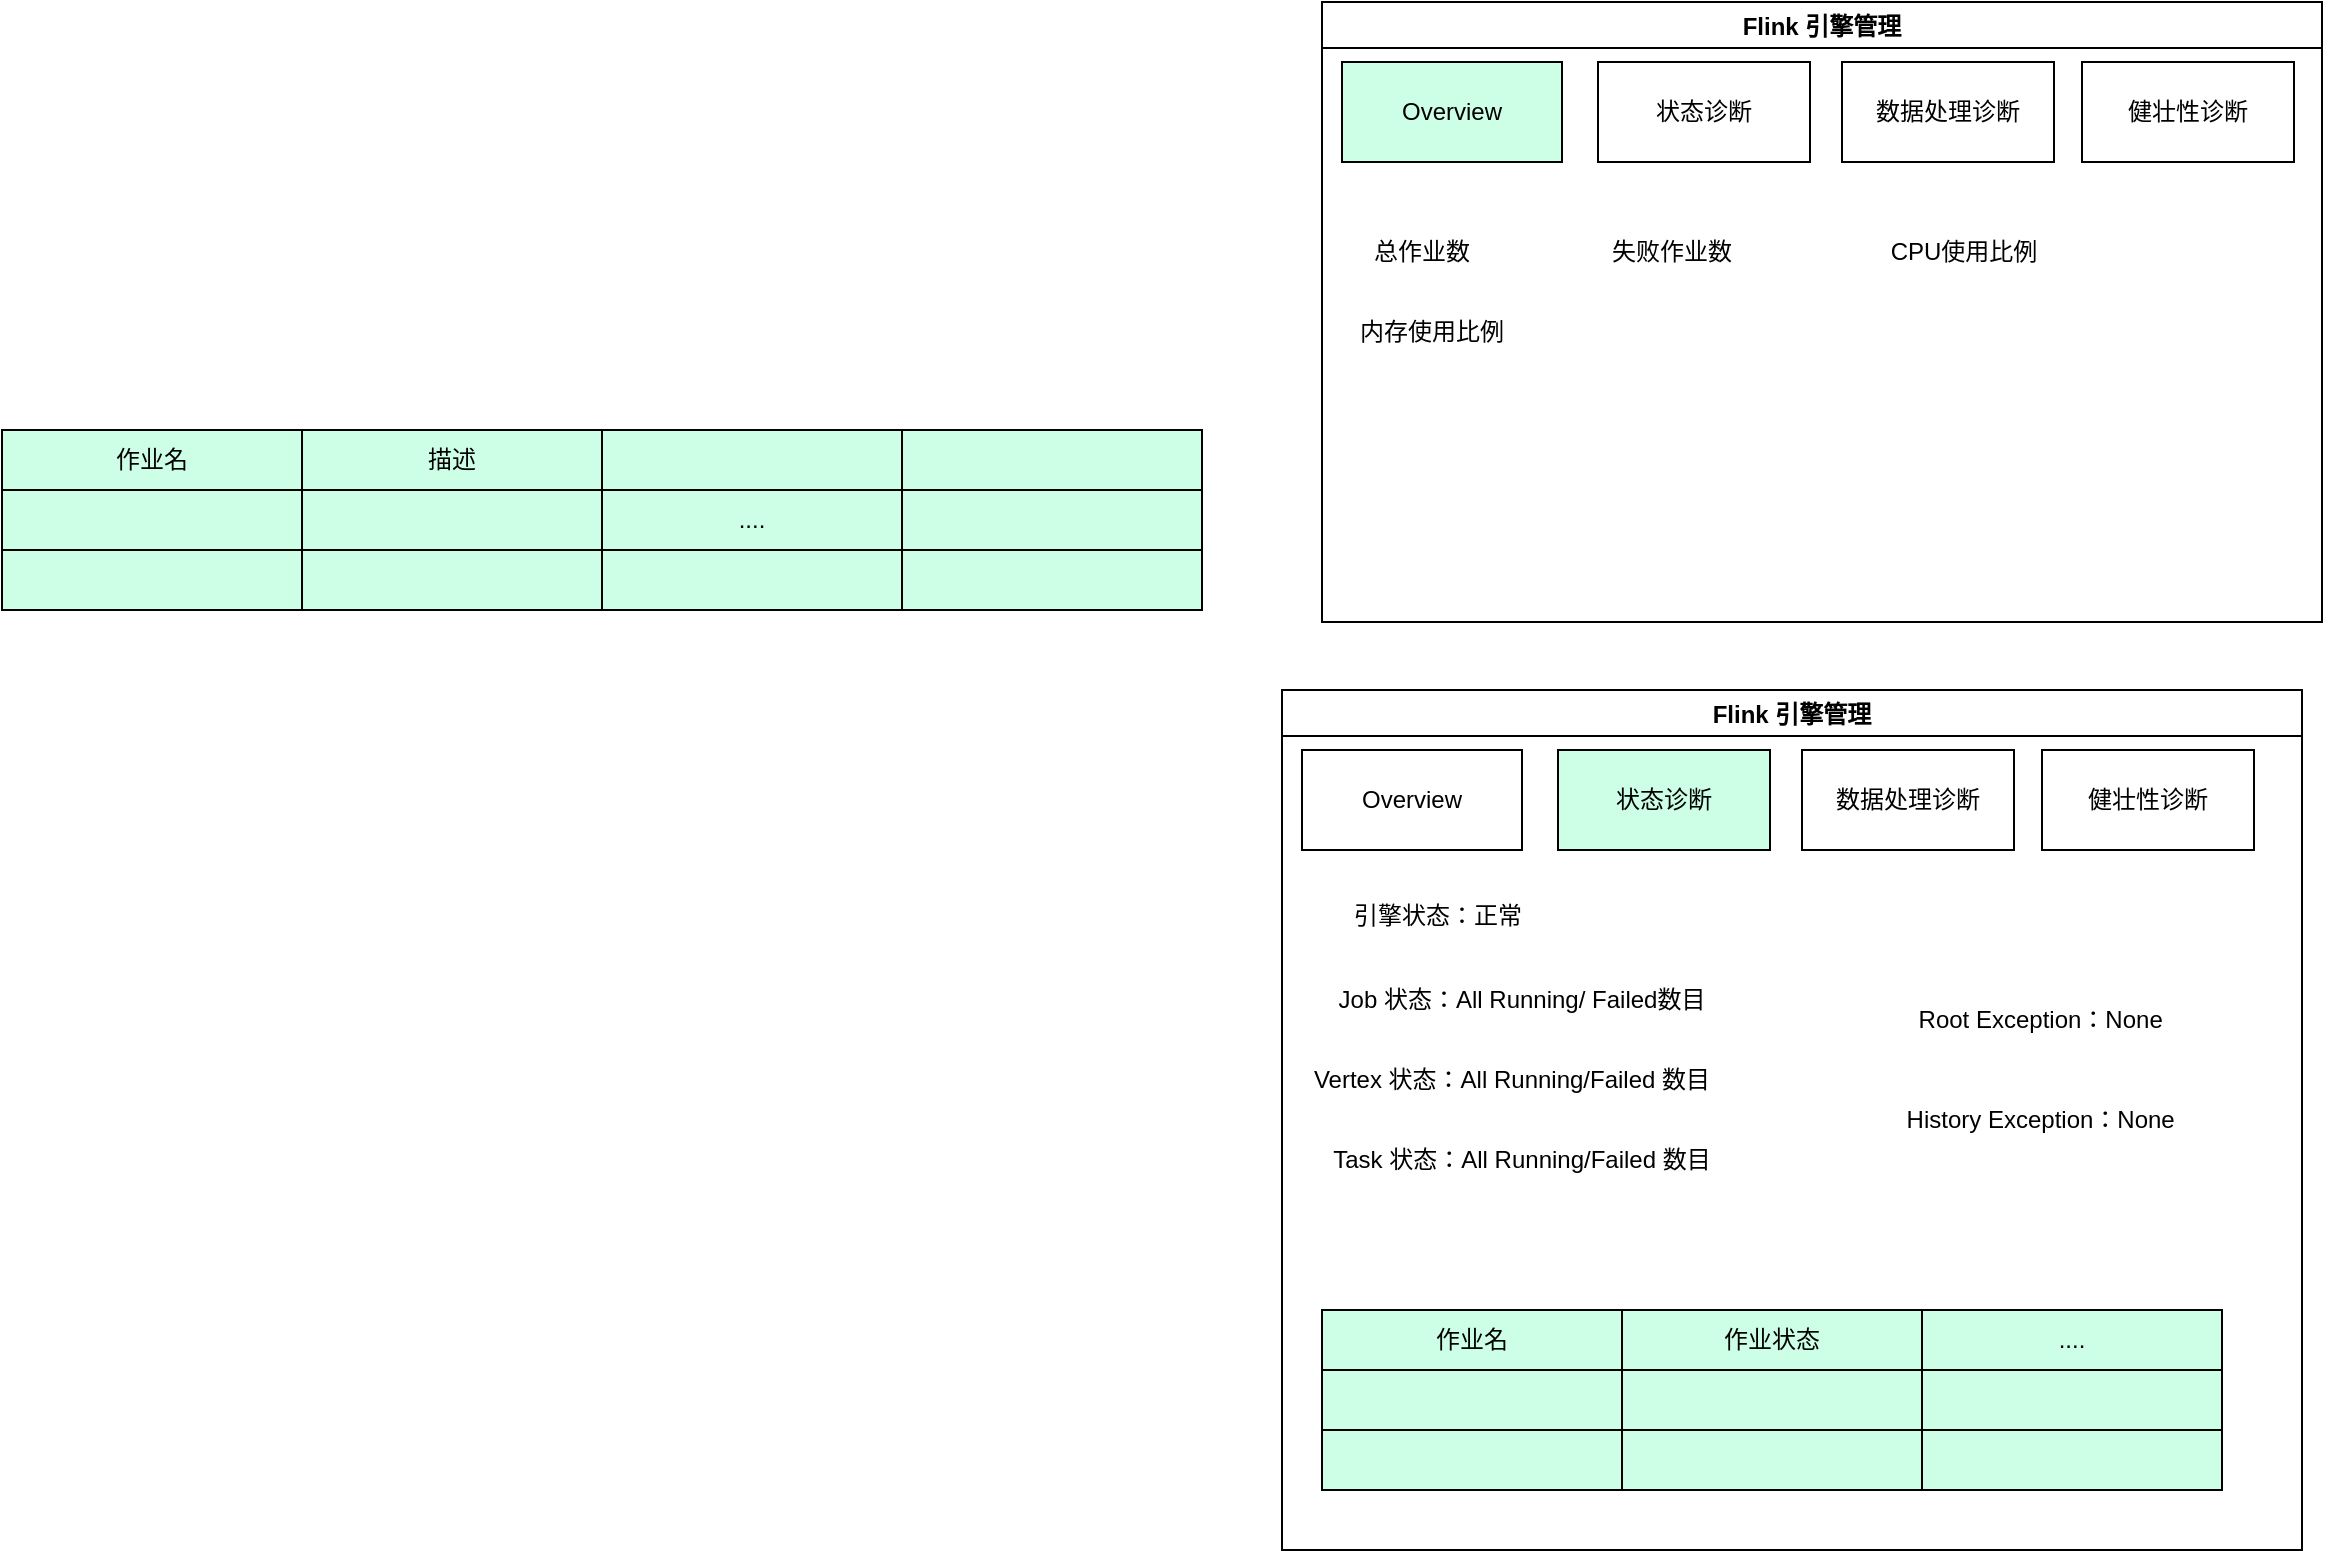 <mxfile version="17.4.5" type="github">
  <diagram id="NXiF5pYvuGFTyCZFgfCX" name="Page-1">
    <mxGraphModel dx="2253" dy="776" grid="1" gridSize="10" guides="1" tooltips="1" connect="1" arrows="1" fold="1" page="1" pageScale="1" pageWidth="827" pageHeight="1169" math="0" shadow="0">
      <root>
        <mxCell id="0" />
        <mxCell id="1" parent="0" />
        <mxCell id="Mq3Qd4NMwjSyaezHSede-2" value="Flink 引擎管理" style="swimlane;" vertex="1" parent="1">
          <mxGeometry x="180" y="116" width="500" height="310" as="geometry" />
        </mxCell>
        <mxCell id="Mq3Qd4NMwjSyaezHSede-3" value="Overview" style="rounded=0;whiteSpace=wrap;html=1;fillColor=#CCFFE6;" vertex="1" parent="Mq3Qd4NMwjSyaezHSede-2">
          <mxGeometry x="10" y="30" width="110" height="50" as="geometry" />
        </mxCell>
        <mxCell id="Mq3Qd4NMwjSyaezHSede-4" value="状态诊断" style="rounded=0;whiteSpace=wrap;html=1;" vertex="1" parent="Mq3Qd4NMwjSyaezHSede-2">
          <mxGeometry x="138" y="30" width="106" height="50" as="geometry" />
        </mxCell>
        <mxCell id="Mq3Qd4NMwjSyaezHSede-5" value="数据处理诊断" style="rounded=0;whiteSpace=wrap;html=1;" vertex="1" parent="Mq3Qd4NMwjSyaezHSede-2">
          <mxGeometry x="260" y="30" width="106" height="50" as="geometry" />
        </mxCell>
        <mxCell id="Mq3Qd4NMwjSyaezHSede-6" value="健壮性诊断" style="rounded=0;whiteSpace=wrap;html=1;" vertex="1" parent="Mq3Qd4NMwjSyaezHSede-2">
          <mxGeometry x="380" y="30" width="106" height="50" as="geometry" />
        </mxCell>
        <mxCell id="Mq3Qd4NMwjSyaezHSede-7" value="总作业数" style="text;html=1;strokeColor=none;fillColor=none;align=center;verticalAlign=middle;whiteSpace=wrap;rounded=0;" vertex="1" parent="Mq3Qd4NMwjSyaezHSede-2">
          <mxGeometry x="20" y="110" width="60" height="30" as="geometry" />
        </mxCell>
        <mxCell id="Mq3Qd4NMwjSyaezHSede-8" value="失败作业数" style="text;html=1;strokeColor=none;fillColor=none;align=center;verticalAlign=middle;whiteSpace=wrap;rounded=0;" vertex="1" parent="Mq3Qd4NMwjSyaezHSede-2">
          <mxGeometry x="130" y="110" width="90" height="30" as="geometry" />
        </mxCell>
        <mxCell id="Mq3Qd4NMwjSyaezHSede-9" value="CPU使用比例" style="text;html=1;strokeColor=none;fillColor=none;align=center;verticalAlign=middle;whiteSpace=wrap;rounded=0;" vertex="1" parent="Mq3Qd4NMwjSyaezHSede-2">
          <mxGeometry x="276" y="110" width="90" height="30" as="geometry" />
        </mxCell>
        <mxCell id="Mq3Qd4NMwjSyaezHSede-10" value="内存使用比例" style="text;html=1;strokeColor=none;fillColor=none;align=center;verticalAlign=middle;whiteSpace=wrap;rounded=0;" vertex="1" parent="Mq3Qd4NMwjSyaezHSede-2">
          <mxGeometry x="10" y="150" width="90" height="30" as="geometry" />
        </mxCell>
        <mxCell id="Mq3Qd4NMwjSyaezHSede-25" value="Flink 引擎管理" style="swimlane;" vertex="1" parent="1">
          <mxGeometry x="160" y="460" width="510" height="430" as="geometry" />
        </mxCell>
        <mxCell id="Mq3Qd4NMwjSyaezHSede-26" value="Overview" style="rounded=0;whiteSpace=wrap;html=1;fillColor=#FFFFFF;" vertex="1" parent="Mq3Qd4NMwjSyaezHSede-25">
          <mxGeometry x="10" y="30" width="110" height="50" as="geometry" />
        </mxCell>
        <mxCell id="Mq3Qd4NMwjSyaezHSede-27" value="状态诊断" style="rounded=0;whiteSpace=wrap;html=1;fillColor=#CCFFE6;" vertex="1" parent="Mq3Qd4NMwjSyaezHSede-25">
          <mxGeometry x="138" y="30" width="106" height="50" as="geometry" />
        </mxCell>
        <mxCell id="Mq3Qd4NMwjSyaezHSede-28" value="数据处理诊断" style="rounded=0;whiteSpace=wrap;html=1;" vertex="1" parent="Mq3Qd4NMwjSyaezHSede-25">
          <mxGeometry x="260" y="30" width="106" height="50" as="geometry" />
        </mxCell>
        <mxCell id="Mq3Qd4NMwjSyaezHSede-29" value="健壮性诊断" style="rounded=0;whiteSpace=wrap;html=1;" vertex="1" parent="Mq3Qd4NMwjSyaezHSede-25">
          <mxGeometry x="380" y="30" width="106" height="50" as="geometry" />
        </mxCell>
        <mxCell id="Mq3Qd4NMwjSyaezHSede-30" value="引擎状态：正常" style="text;html=1;strokeColor=none;fillColor=none;align=center;verticalAlign=middle;whiteSpace=wrap;rounded=0;" vertex="1" parent="Mq3Qd4NMwjSyaezHSede-25">
          <mxGeometry x="18" y="100" width="120" height="25" as="geometry" />
        </mxCell>
        <mxCell id="Mq3Qd4NMwjSyaezHSede-32" value="Job 状态：All Running/ Failed数目" style="text;html=1;strokeColor=none;fillColor=none;align=center;verticalAlign=middle;whiteSpace=wrap;rounded=0;" vertex="1" parent="Mq3Qd4NMwjSyaezHSede-25">
          <mxGeometry x="20" y="140" width="200" height="30" as="geometry" />
        </mxCell>
        <mxCell id="Mq3Qd4NMwjSyaezHSede-47" value="Vertex 状态：All Running/Failed 数目" style="text;html=1;strokeColor=none;fillColor=none;align=center;verticalAlign=middle;whiteSpace=wrap;rounded=0;" vertex="1" parent="Mq3Qd4NMwjSyaezHSede-25">
          <mxGeometry x="10" y="180" width="210" height="30" as="geometry" />
        </mxCell>
        <mxCell id="Mq3Qd4NMwjSyaezHSede-34" value="" style="shape=table;html=1;whiteSpace=wrap;startSize=0;container=1;collapsible=0;childLayout=tableLayout;fillColor=#CCFFE6;" vertex="1" parent="Mq3Qd4NMwjSyaezHSede-25">
          <mxGeometry x="20" y="310" width="450" height="90" as="geometry" />
        </mxCell>
        <mxCell id="Mq3Qd4NMwjSyaezHSede-35" value="" style="shape=tableRow;horizontal=0;startSize=0;swimlaneHead=0;swimlaneBody=0;top=0;left=0;bottom=0;right=0;collapsible=0;dropTarget=0;fillColor=none;points=[[0,0.5],[1,0.5]];portConstraint=eastwest;" vertex="1" parent="Mq3Qd4NMwjSyaezHSede-34">
          <mxGeometry width="450" height="30" as="geometry" />
        </mxCell>
        <mxCell id="Mq3Qd4NMwjSyaezHSede-36" value="作业名" style="shape=partialRectangle;html=1;whiteSpace=wrap;connectable=0;fillColor=none;top=0;left=0;bottom=0;right=0;overflow=hidden;" vertex="1" parent="Mq3Qd4NMwjSyaezHSede-35">
          <mxGeometry width="150" height="30" as="geometry">
            <mxRectangle width="150" height="30" as="alternateBounds" />
          </mxGeometry>
        </mxCell>
        <mxCell id="Mq3Qd4NMwjSyaezHSede-37" value="作业状态" style="shape=partialRectangle;html=1;whiteSpace=wrap;connectable=0;fillColor=none;top=0;left=0;bottom=0;right=0;overflow=hidden;" vertex="1" parent="Mq3Qd4NMwjSyaezHSede-35">
          <mxGeometry x="150" width="150" height="30" as="geometry">
            <mxRectangle width="150" height="30" as="alternateBounds" />
          </mxGeometry>
        </mxCell>
        <mxCell id="Mq3Qd4NMwjSyaezHSede-38" value="...." style="shape=partialRectangle;html=1;whiteSpace=wrap;connectable=0;fillColor=none;top=0;left=0;bottom=0;right=0;overflow=hidden;" vertex="1" parent="Mq3Qd4NMwjSyaezHSede-35">
          <mxGeometry x="300" width="150" height="30" as="geometry">
            <mxRectangle width="150" height="30" as="alternateBounds" />
          </mxGeometry>
        </mxCell>
        <mxCell id="Mq3Qd4NMwjSyaezHSede-39" value="" style="shape=tableRow;horizontal=0;startSize=0;swimlaneHead=0;swimlaneBody=0;top=0;left=0;bottom=0;right=0;collapsible=0;dropTarget=0;fillColor=none;points=[[0,0.5],[1,0.5]];portConstraint=eastwest;" vertex="1" parent="Mq3Qd4NMwjSyaezHSede-34">
          <mxGeometry y="30" width="450" height="30" as="geometry" />
        </mxCell>
        <mxCell id="Mq3Qd4NMwjSyaezHSede-40" value="" style="shape=partialRectangle;html=1;whiteSpace=wrap;connectable=0;fillColor=none;top=0;left=0;bottom=0;right=0;overflow=hidden;" vertex="1" parent="Mq3Qd4NMwjSyaezHSede-39">
          <mxGeometry width="150" height="30" as="geometry">
            <mxRectangle width="150" height="30" as="alternateBounds" />
          </mxGeometry>
        </mxCell>
        <mxCell id="Mq3Qd4NMwjSyaezHSede-41" value="" style="shape=partialRectangle;html=1;whiteSpace=wrap;connectable=0;fillColor=none;top=0;left=0;bottom=0;right=0;overflow=hidden;" vertex="1" parent="Mq3Qd4NMwjSyaezHSede-39">
          <mxGeometry x="150" width="150" height="30" as="geometry">
            <mxRectangle width="150" height="30" as="alternateBounds" />
          </mxGeometry>
        </mxCell>
        <mxCell id="Mq3Qd4NMwjSyaezHSede-42" value="" style="shape=partialRectangle;html=1;whiteSpace=wrap;connectable=0;fillColor=none;top=0;left=0;bottom=0;right=0;overflow=hidden;" vertex="1" parent="Mq3Qd4NMwjSyaezHSede-39">
          <mxGeometry x="300" width="150" height="30" as="geometry">
            <mxRectangle width="150" height="30" as="alternateBounds" />
          </mxGeometry>
        </mxCell>
        <mxCell id="Mq3Qd4NMwjSyaezHSede-43" value="" style="shape=tableRow;horizontal=0;startSize=0;swimlaneHead=0;swimlaneBody=0;top=0;left=0;bottom=0;right=0;collapsible=0;dropTarget=0;fillColor=none;points=[[0,0.5],[1,0.5]];portConstraint=eastwest;" vertex="1" parent="Mq3Qd4NMwjSyaezHSede-34">
          <mxGeometry y="60" width="450" height="30" as="geometry" />
        </mxCell>
        <mxCell id="Mq3Qd4NMwjSyaezHSede-44" value="" style="shape=partialRectangle;html=1;whiteSpace=wrap;connectable=0;fillColor=none;top=0;left=0;bottom=0;right=0;overflow=hidden;" vertex="1" parent="Mq3Qd4NMwjSyaezHSede-43">
          <mxGeometry width="150" height="30" as="geometry">
            <mxRectangle width="150" height="30" as="alternateBounds" />
          </mxGeometry>
        </mxCell>
        <mxCell id="Mq3Qd4NMwjSyaezHSede-45" value="" style="shape=partialRectangle;html=1;whiteSpace=wrap;connectable=0;fillColor=none;top=0;left=0;bottom=0;right=0;overflow=hidden;" vertex="1" parent="Mq3Qd4NMwjSyaezHSede-43">
          <mxGeometry x="150" width="150" height="30" as="geometry">
            <mxRectangle width="150" height="30" as="alternateBounds" />
          </mxGeometry>
        </mxCell>
        <mxCell id="Mq3Qd4NMwjSyaezHSede-46" value="" style="shape=partialRectangle;html=1;whiteSpace=wrap;connectable=0;fillColor=none;top=0;left=0;bottom=0;right=0;overflow=hidden;pointerEvents=1;" vertex="1" parent="Mq3Qd4NMwjSyaezHSede-43">
          <mxGeometry x="300" width="150" height="30" as="geometry">
            <mxRectangle width="150" height="30" as="alternateBounds" />
          </mxGeometry>
        </mxCell>
        <mxCell id="Mq3Qd4NMwjSyaezHSede-48" value="Task 状态：All Running/Failed 数目" style="text;html=1;strokeColor=none;fillColor=none;align=center;verticalAlign=middle;whiteSpace=wrap;rounded=0;" vertex="1" parent="Mq3Qd4NMwjSyaezHSede-25">
          <mxGeometry x="15" y="220" width="210" height="30" as="geometry" />
        </mxCell>
        <mxCell id="Mq3Qd4NMwjSyaezHSede-49" value="Root Exception：None&amp;nbsp;" style="text;html=1;strokeColor=none;fillColor=none;align=center;verticalAlign=middle;whiteSpace=wrap;rounded=0;" vertex="1" parent="Mq3Qd4NMwjSyaezHSede-25">
          <mxGeometry x="276" y="150" width="210" height="30" as="geometry" />
        </mxCell>
        <mxCell id="Mq3Qd4NMwjSyaezHSede-50" value="History Exception：None&amp;nbsp;" style="text;html=1;strokeColor=none;fillColor=none;align=center;verticalAlign=middle;whiteSpace=wrap;rounded=0;" vertex="1" parent="Mq3Qd4NMwjSyaezHSede-25">
          <mxGeometry x="276" y="200" width="210" height="30" as="geometry" />
        </mxCell>
        <mxCell id="Mq3Qd4NMwjSyaezHSede-54" value="" style="shape=partialRectangle;html=1;whiteSpace=wrap;connectable=0;fillColor=none;top=0;left=0;bottom=0;right=0;overflow=hidden;" vertex="1" parent="1">
          <mxGeometry x="-480" y="320" width="150" height="30" as="geometry">
            <mxRectangle width="150" height="30" as="alternateBounds" />
          </mxGeometry>
        </mxCell>
        <mxCell id="Mq3Qd4NMwjSyaezHSede-55" value="" style="shape=partialRectangle;html=1;whiteSpace=wrap;connectable=0;fillColor=none;top=0;left=0;bottom=0;right=0;overflow=hidden;" vertex="1" parent="1">
          <mxGeometry x="-480" y="350" width="150" height="30" as="geometry">
            <mxRectangle width="150" height="30" as="alternateBounds" />
          </mxGeometry>
        </mxCell>
        <mxCell id="Mq3Qd4NMwjSyaezHSede-12" value="" style="shape=table;html=1;whiteSpace=wrap;startSize=0;container=1;collapsible=0;childLayout=tableLayout;fillColor=#CCFFE6;" vertex="1" parent="1">
          <mxGeometry x="-480" y="330" width="600" height="90" as="geometry" />
        </mxCell>
        <mxCell id="Mq3Qd4NMwjSyaezHSede-17" value="" style="shape=tableRow;horizontal=0;startSize=0;swimlaneHead=0;swimlaneBody=0;top=0;left=0;bottom=0;right=0;collapsible=0;dropTarget=0;fillColor=none;points=[[0,0.5],[1,0.5]];portConstraint=eastwest;" vertex="1" parent="Mq3Qd4NMwjSyaezHSede-12">
          <mxGeometry width="600" height="30" as="geometry" />
        </mxCell>
        <mxCell id="Mq3Qd4NMwjSyaezHSede-18" value="作业名" style="shape=partialRectangle;html=1;whiteSpace=wrap;connectable=0;fillColor=none;top=0;left=0;bottom=0;right=0;overflow=hidden;" vertex="1" parent="Mq3Qd4NMwjSyaezHSede-17">
          <mxGeometry width="150" height="30" as="geometry">
            <mxRectangle width="150" height="30" as="alternateBounds" />
          </mxGeometry>
        </mxCell>
        <mxCell id="Mq3Qd4NMwjSyaezHSede-19" value="描述" style="shape=partialRectangle;html=1;whiteSpace=wrap;connectable=0;fillColor=none;top=0;left=0;bottom=0;right=0;overflow=hidden;" vertex="1" parent="Mq3Qd4NMwjSyaezHSede-17">
          <mxGeometry x="150" width="150" height="30" as="geometry">
            <mxRectangle width="150" height="30" as="alternateBounds" />
          </mxGeometry>
        </mxCell>
        <mxCell id="Mq3Qd4NMwjSyaezHSede-20" value="" style="shape=partialRectangle;html=1;whiteSpace=wrap;connectable=0;fillColor=none;top=0;left=0;bottom=0;right=0;overflow=hidden;" vertex="1" parent="Mq3Qd4NMwjSyaezHSede-17">
          <mxGeometry x="300" width="150" height="30" as="geometry">
            <mxRectangle width="150" height="30" as="alternateBounds" />
          </mxGeometry>
        </mxCell>
        <mxCell id="Mq3Qd4NMwjSyaezHSede-69" style="shape=partialRectangle;html=1;whiteSpace=wrap;connectable=0;fillColor=none;top=0;left=0;bottom=0;right=0;overflow=hidden;" vertex="1" parent="Mq3Qd4NMwjSyaezHSede-17">
          <mxGeometry x="450" width="150" height="30" as="geometry">
            <mxRectangle width="150" height="30" as="alternateBounds" />
          </mxGeometry>
        </mxCell>
        <mxCell id="Mq3Qd4NMwjSyaezHSede-13" value="" style="shape=tableRow;horizontal=0;startSize=0;swimlaneHead=0;swimlaneBody=0;top=0;left=0;bottom=0;right=0;collapsible=0;dropTarget=0;fillColor=none;points=[[0,0.5],[1,0.5]];portConstraint=eastwest;" vertex="1" parent="Mq3Qd4NMwjSyaezHSede-12">
          <mxGeometry y="30" width="600" height="30" as="geometry" />
        </mxCell>
        <mxCell id="Mq3Qd4NMwjSyaezHSede-14" value="" style="shape=partialRectangle;html=1;whiteSpace=wrap;connectable=0;fillColor=none;top=0;left=0;bottom=0;right=0;overflow=hidden;" vertex="1" parent="Mq3Qd4NMwjSyaezHSede-13">
          <mxGeometry width="150" height="30" as="geometry">
            <mxRectangle width="150" height="30" as="alternateBounds" />
          </mxGeometry>
        </mxCell>
        <mxCell id="Mq3Qd4NMwjSyaezHSede-15" value="" style="shape=partialRectangle;html=1;whiteSpace=wrap;connectable=0;fillColor=none;top=0;left=0;bottom=0;right=0;overflow=hidden;" vertex="1" parent="Mq3Qd4NMwjSyaezHSede-13">
          <mxGeometry x="150" width="150" height="30" as="geometry">
            <mxRectangle width="150" height="30" as="alternateBounds" />
          </mxGeometry>
        </mxCell>
        <mxCell id="Mq3Qd4NMwjSyaezHSede-16" value="...." style="shape=partialRectangle;html=1;whiteSpace=wrap;connectable=0;fillColor=none;top=0;left=0;bottom=0;right=0;overflow=hidden;" vertex="1" parent="Mq3Qd4NMwjSyaezHSede-13">
          <mxGeometry x="300" width="150" height="30" as="geometry">
            <mxRectangle width="150" height="30" as="alternateBounds" />
          </mxGeometry>
        </mxCell>
        <mxCell id="Mq3Qd4NMwjSyaezHSede-70" style="shape=partialRectangle;html=1;whiteSpace=wrap;connectable=0;fillColor=none;top=0;left=0;bottom=0;right=0;overflow=hidden;" vertex="1" parent="Mq3Qd4NMwjSyaezHSede-13">
          <mxGeometry x="450" width="150" height="30" as="geometry">
            <mxRectangle width="150" height="30" as="alternateBounds" />
          </mxGeometry>
        </mxCell>
        <mxCell id="Mq3Qd4NMwjSyaezHSede-21" value="" style="shape=tableRow;horizontal=0;startSize=0;swimlaneHead=0;swimlaneBody=0;top=0;left=0;bottom=0;right=0;collapsible=0;dropTarget=0;fillColor=none;points=[[0,0.5],[1,0.5]];portConstraint=eastwest;" vertex="1" parent="Mq3Qd4NMwjSyaezHSede-12">
          <mxGeometry y="60" width="600" height="30" as="geometry" />
        </mxCell>
        <mxCell id="Mq3Qd4NMwjSyaezHSede-22" value="" style="shape=partialRectangle;html=1;whiteSpace=wrap;connectable=0;fillColor=none;top=0;left=0;bottom=0;right=0;overflow=hidden;" vertex="1" parent="Mq3Qd4NMwjSyaezHSede-21">
          <mxGeometry width="150" height="30" as="geometry">
            <mxRectangle width="150" height="30" as="alternateBounds" />
          </mxGeometry>
        </mxCell>
        <mxCell id="Mq3Qd4NMwjSyaezHSede-23" value="" style="shape=partialRectangle;html=1;whiteSpace=wrap;connectable=0;fillColor=none;top=0;left=0;bottom=0;right=0;overflow=hidden;" vertex="1" parent="Mq3Qd4NMwjSyaezHSede-21">
          <mxGeometry x="150" width="150" height="30" as="geometry">
            <mxRectangle width="150" height="30" as="alternateBounds" />
          </mxGeometry>
        </mxCell>
        <mxCell id="Mq3Qd4NMwjSyaezHSede-24" value="" style="shape=partialRectangle;html=1;whiteSpace=wrap;connectable=0;fillColor=none;top=0;left=0;bottom=0;right=0;overflow=hidden;pointerEvents=1;" vertex="1" parent="Mq3Qd4NMwjSyaezHSede-21">
          <mxGeometry x="300" width="150" height="30" as="geometry">
            <mxRectangle width="150" height="30" as="alternateBounds" />
          </mxGeometry>
        </mxCell>
        <mxCell id="Mq3Qd4NMwjSyaezHSede-71" style="shape=partialRectangle;html=1;whiteSpace=wrap;connectable=0;fillColor=none;top=0;left=0;bottom=0;right=0;overflow=hidden;pointerEvents=1;" vertex="1" parent="Mq3Qd4NMwjSyaezHSede-21">
          <mxGeometry x="450" width="150" height="30" as="geometry">
            <mxRectangle width="150" height="30" as="alternateBounds" />
          </mxGeometry>
        </mxCell>
      </root>
    </mxGraphModel>
  </diagram>
</mxfile>
